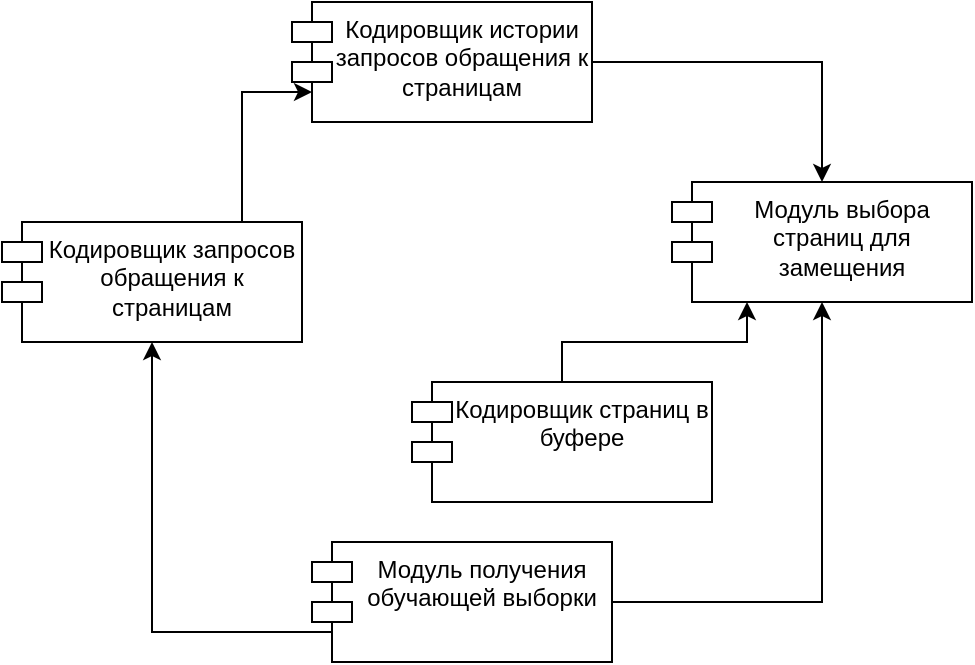 <mxfile version="25.0.1" pages="2">
  <diagram name="Page-1" id="o3U5s9jmcSvXQXQl44F6">
    <mxGraphModel dx="1674" dy="843" grid="1" gridSize="10" guides="1" tooltips="1" connect="1" arrows="1" fold="1" page="1" pageScale="1" pageWidth="850" pageHeight="1100" math="0" shadow="0">
      <root>
        <mxCell id="0" />
        <mxCell id="1" parent="0" />
        <mxCell id="dP57Eohp7e8uCXkdxZrq-12" style="edgeStyle=orthogonalEdgeStyle;rounded=0;orthogonalLoop=1;jettySize=auto;html=1;entryX=0.5;entryY=1;entryDx=0;entryDy=0;" edge="1" parent="1" source="dP57Eohp7e8uCXkdxZrq-1" target="dP57Eohp7e8uCXkdxZrq-10">
          <mxGeometry relative="1" as="geometry" />
        </mxCell>
        <mxCell id="dP57Eohp7e8uCXkdxZrq-13" style="edgeStyle=orthogonalEdgeStyle;rounded=0;orthogonalLoop=1;jettySize=auto;html=1;exitX=0;exitY=0.75;exitDx=10;exitDy=0;exitPerimeter=0;entryX=0.5;entryY=1;entryDx=0;entryDy=0;" edge="1" parent="1" source="dP57Eohp7e8uCXkdxZrq-1" target="dP57Eohp7e8uCXkdxZrq-3">
          <mxGeometry relative="1" as="geometry" />
        </mxCell>
        <mxCell id="dP57Eohp7e8uCXkdxZrq-1" value="Модуль получения обучающей выборки" style="shape=module;align=left;spacingLeft=20;align=center;verticalAlign=top;whiteSpace=wrap;html=1;" vertex="1" parent="1">
          <mxGeometry x="430" y="520" width="150" height="60" as="geometry" />
        </mxCell>
        <mxCell id="dP57Eohp7e8uCXkdxZrq-3" value="Кодировщик запросов обращения к страницам" style="shape=module;align=left;spacingLeft=20;align=center;verticalAlign=top;whiteSpace=wrap;html=1;" vertex="1" parent="1">
          <mxGeometry x="275" y="360" width="150" height="60" as="geometry" />
        </mxCell>
        <mxCell id="dP57Eohp7e8uCXkdxZrq-11" style="edgeStyle=orthogonalEdgeStyle;rounded=0;orthogonalLoop=1;jettySize=auto;html=1;exitX=1;exitY=0.5;exitDx=0;exitDy=0;entryX=0.5;entryY=0;entryDx=0;entryDy=0;" edge="1" parent="1" source="dP57Eohp7e8uCXkdxZrq-4" target="dP57Eohp7e8uCXkdxZrq-10">
          <mxGeometry relative="1" as="geometry" />
        </mxCell>
        <mxCell id="dP57Eohp7e8uCXkdxZrq-4" value="Кодировщик истории запросов обращения к страницам" style="shape=module;align=left;spacingLeft=20;align=center;verticalAlign=top;whiteSpace=wrap;html=1;" vertex="1" parent="1">
          <mxGeometry x="420" y="250" width="150" height="60" as="geometry" />
        </mxCell>
        <mxCell id="dP57Eohp7e8uCXkdxZrq-6" style="edgeStyle=orthogonalEdgeStyle;rounded=0;orthogonalLoop=1;jettySize=auto;html=1;exitX=0.5;exitY=0;exitDx=0;exitDy=0;entryX=0;entryY=0.75;entryDx=10;entryDy=0;entryPerimeter=0;" edge="1" parent="1" source="dP57Eohp7e8uCXkdxZrq-3" target="dP57Eohp7e8uCXkdxZrq-4">
          <mxGeometry relative="1" as="geometry">
            <Array as="points">
              <mxPoint x="395" y="295" />
            </Array>
          </mxGeometry>
        </mxCell>
        <mxCell id="dP57Eohp7e8uCXkdxZrq-14" style="edgeStyle=orthogonalEdgeStyle;rounded=0;orthogonalLoop=1;jettySize=auto;html=1;entryX=0.25;entryY=1;entryDx=0;entryDy=0;" edge="1" parent="1" source="dP57Eohp7e8uCXkdxZrq-7" target="dP57Eohp7e8uCXkdxZrq-10">
          <mxGeometry relative="1" as="geometry" />
        </mxCell>
        <mxCell id="dP57Eohp7e8uCXkdxZrq-7" value="Кодировщик страниц в буфере" style="shape=module;align=left;spacingLeft=20;align=center;verticalAlign=top;whiteSpace=wrap;html=1;" vertex="1" parent="1">
          <mxGeometry x="480" y="440" width="150" height="60" as="geometry" />
        </mxCell>
        <mxCell id="dP57Eohp7e8uCXkdxZrq-10" value="Модуль выбора страниц для замещения" style="shape=module;align=left;spacingLeft=20;align=center;verticalAlign=top;whiteSpace=wrap;html=1;" vertex="1" parent="1">
          <mxGeometry x="610" y="340" width="150" height="60" as="geometry" />
        </mxCell>
      </root>
    </mxGraphModel>
  </diagram>
  <diagram id="xyRllN1hTJa8Bg62Aj8W" name="Page-2">
    <mxGraphModel dx="1674" dy="843" grid="1" gridSize="10" guides="1" tooltips="1" connect="1" arrows="1" fold="1" page="1" pageScale="1" pageWidth="850" pageHeight="1100" math="0" shadow="0">
      <root>
        <mxCell id="0" />
        <mxCell id="1" parent="0" />
        <mxCell id="n98WJaf7yNSnFWOfr9eL-9" style="edgeStyle=orthogonalEdgeStyle;rounded=0;orthogonalLoop=1;jettySize=auto;html=1;exitX=1;exitY=0.5;exitDx=0;exitDy=0;entryX=0;entryY=0.5;entryDx=0;entryDy=0;" parent="1" source="n98WJaf7yNSnFWOfr9eL-1" target="n98WJaf7yNSnFWOfr9eL-3" edge="1">
          <mxGeometry relative="1" as="geometry" />
        </mxCell>
        <mxCell id="n98WJaf7yNSnFWOfr9eL-1" value="Закодировать запрос обращения к странице" style="html=1;whiteSpace=wrap;" parent="1" vertex="1">
          <mxGeometry x="110" y="160" width="150" height="60" as="geometry" />
        </mxCell>
        <mxCell id="n98WJaf7yNSnFWOfr9eL-12" style="edgeStyle=orthogonalEdgeStyle;rounded=0;orthogonalLoop=1;jettySize=auto;html=1;exitX=1;exitY=0.5;exitDx=0;exitDy=0;entryX=0;entryY=0.75;entryDx=0;entryDy=0;" parent="1" source="n98WJaf7yNSnFWOfr9eL-2" target="n98WJaf7yNSnFWOfr9eL-4" edge="1">
          <mxGeometry relative="1" as="geometry">
            <Array as="points">
              <mxPoint x="530" y="440" />
              <mxPoint x="530" y="555" />
            </Array>
          </mxGeometry>
        </mxCell>
        <mxCell id="n98WJaf7yNSnFWOfr9eL-2" value="Закодировать страницы в буфере" style="html=1;whiteSpace=wrap;" parent="1" vertex="1">
          <mxGeometry x="320" y="410" width="150" height="60" as="geometry" />
        </mxCell>
        <mxCell id="n98WJaf7yNSnFWOfr9eL-11" style="edgeStyle=orthogonalEdgeStyle;rounded=0;orthogonalLoop=1;jettySize=auto;html=1;exitX=1;exitY=0.5;exitDx=0;exitDy=0;entryX=0;entryY=0.25;entryDx=0;entryDy=0;" parent="1" source="n98WJaf7yNSnFWOfr9eL-3" target="n98WJaf7yNSnFWOfr9eL-4" edge="1">
          <mxGeometry relative="1" as="geometry">
            <Array as="points">
              <mxPoint x="560" y="290" />
              <mxPoint x="560" y="525" />
            </Array>
          </mxGeometry>
        </mxCell>
        <mxCell id="n98WJaf7yNSnFWOfr9eL-3" value="Добавить запрос в историю обращений" style="html=1;whiteSpace=wrap;" parent="1" vertex="1">
          <mxGeometry x="320" y="260" width="150" height="60" as="geometry" />
        </mxCell>
        <mxCell id="n98WJaf7yNSnFWOfr9eL-14" style="edgeStyle=orthogonalEdgeStyle;rounded=0;orthogonalLoop=1;jettySize=auto;html=1;" parent="1" source="n98WJaf7yNSnFWOfr9eL-4" edge="1">
          <mxGeometry relative="1" as="geometry">
            <mxPoint x="840" y="540" as="targetPoint" />
          </mxGeometry>
        </mxCell>
        <mxCell id="n98WJaf7yNSnFWOfr9eL-4" value="Выбрать страницу для замещения" style="html=1;whiteSpace=wrap;" parent="1" vertex="1">
          <mxGeometry x="580" y="510" width="150" height="60" as="geometry" />
        </mxCell>
        <mxCell id="n98WJaf7yNSnFWOfr9eL-5" value="" style="endArrow=classic;html=1;rounded=0;entryX=0;entryY=0.5;entryDx=0;entryDy=0;" parent="1" target="n98WJaf7yNSnFWOfr9eL-1" edge="1">
          <mxGeometry width="50" height="50" relative="1" as="geometry">
            <mxPoint x="10" y="190" as="sourcePoint" />
            <mxPoint x="450" y="410" as="targetPoint" />
          </mxGeometry>
        </mxCell>
        <mxCell id="n98WJaf7yNSnFWOfr9eL-6" value="атрибуты&amp;nbsp;&lt;div&gt;страницы&lt;/div&gt;" style="text;html=1;align=center;verticalAlign=middle;resizable=0;points=[];autosize=1;strokeColor=none;fillColor=none;" parent="1" vertex="1">
          <mxGeometry x="10" y="143" width="80" height="40" as="geometry" />
        </mxCell>
        <mxCell id="n98WJaf7yNSnFWOfr9eL-7" value="" style="endArrow=classic;html=1;rounded=0;entryX=0;entryY=0.5;entryDx=0;entryDy=0;" parent="1" target="n98WJaf7yNSnFWOfr9eL-2" edge="1">
          <mxGeometry width="50" height="50" relative="1" as="geometry">
            <mxPoint x="20" y="440" as="sourcePoint" />
            <mxPoint x="450" y="410" as="targetPoint" />
          </mxGeometry>
        </mxCell>
        <mxCell id="n98WJaf7yNSnFWOfr9eL-8" value="Атрибуты страниц&lt;div&gt;в буфере&lt;/div&gt;" style="text;html=1;align=center;verticalAlign=middle;resizable=0;points=[];autosize=1;strokeColor=none;fillColor=none;" parent="1" vertex="1">
          <mxGeometry x="10" y="400" width="130" height="40" as="geometry" />
        </mxCell>
        <mxCell id="n98WJaf7yNSnFWOfr9eL-10" value="Закодированный&lt;div&gt;запрос обращения&lt;/div&gt;" style="text;html=1;align=center;verticalAlign=middle;resizable=0;points=[];autosize=1;strokeColor=none;fillColor=none;" parent="1" vertex="1">
          <mxGeometry x="270" y="143" width="130" height="40" as="geometry" />
        </mxCell>
        <mxCell id="n98WJaf7yNSnFWOfr9eL-13" value="История обращений&lt;div&gt;к страницам&lt;/div&gt;" style="text;html=1;align=center;verticalAlign=middle;resizable=0;points=[];autosize=1;strokeColor=none;fillColor=none;" parent="1" vertex="1">
          <mxGeometry x="470" y="250" width="140" height="40" as="geometry" />
        </mxCell>
        <mxCell id="n98WJaf7yNSnFWOfr9eL-15" value="Индекс страницы&lt;div&gt;для замещения&lt;/div&gt;" style="text;html=1;align=center;verticalAlign=middle;resizable=0;points=[];autosize=1;strokeColor=none;fillColor=none;" parent="1" vertex="1">
          <mxGeometry x="730" y="500" width="120" height="40" as="geometry" />
        </mxCell>
        <mxCell id="n98WJaf7yNSnFWOfr9eL-16" value="Закодированные&lt;div&gt;страницы в&amp;nbsp;&lt;/div&gt;&lt;div&gt;буфере&lt;/div&gt;" style="text;html=1;align=center;verticalAlign=middle;resizable=0;points=[];autosize=1;strokeColor=none;fillColor=none;" parent="1" vertex="1">
          <mxGeometry x="440" y="370" width="120" height="60" as="geometry" />
        </mxCell>
        <mxCell id="n98WJaf7yNSnFWOfr9eL-17" value="А1" style="text;html=1;align=center;verticalAlign=middle;resizable=0;points=[];autosize=1;strokeColor=none;fillColor=none;" parent="1" vertex="1">
          <mxGeometry x="230" y="200" width="40" height="30" as="geometry" />
        </mxCell>
        <mxCell id="n98WJaf7yNSnFWOfr9eL-18" value="А2" style="text;html=1;align=center;verticalAlign=middle;resizable=0;points=[];autosize=1;strokeColor=none;fillColor=none;" parent="1" vertex="1">
          <mxGeometry x="440" y="300" width="40" height="30" as="geometry" />
        </mxCell>
        <mxCell id="n98WJaf7yNSnFWOfr9eL-19" value="А3" style="text;html=1;align=center;verticalAlign=middle;resizable=0;points=[];autosize=1;strokeColor=none;fillColor=none;" parent="1" vertex="1">
          <mxGeometry x="440" y="450" width="40" height="30" as="geometry" />
        </mxCell>
        <mxCell id="n98WJaf7yNSnFWOfr9eL-20" value="А4" style="text;html=1;align=center;verticalAlign=middle;resizable=0;points=[];autosize=1;strokeColor=none;fillColor=none;" parent="1" vertex="1">
          <mxGeometry x="700" y="550" width="40" height="30" as="geometry" />
        </mxCell>
        <mxCell id="n98WJaf7yNSnFWOfr9eL-21" value="" style="endArrow=classic;html=1;rounded=0;entryX=0.5;entryY=1;entryDx=0;entryDy=0;" parent="1" target="n98WJaf7yNSnFWOfr9eL-1" edge="1">
          <mxGeometry width="50" height="50" relative="1" as="geometry">
            <mxPoint x="185" y="290" as="sourcePoint" />
            <mxPoint x="450" y="410" as="targetPoint" />
          </mxGeometry>
        </mxCell>
        <mxCell id="n98WJaf7yNSnFWOfr9eL-22" value="Веса нейронной&lt;div&gt;сети&lt;/div&gt;" style="text;html=1;align=center;verticalAlign=middle;resizable=0;points=[];autosize=1;strokeColor=none;fillColor=none;" parent="1" vertex="1">
          <mxGeometry x="75" y="233" width="110" height="40" as="geometry" />
        </mxCell>
        <mxCell id="n98WJaf7yNSnFWOfr9eL-23" value="" style="endArrow=classic;html=1;rounded=0;entryX=0.5;entryY=1;entryDx=0;entryDy=0;" parent="1" target="n98WJaf7yNSnFWOfr9eL-3" edge="1">
          <mxGeometry width="50" height="50" relative="1" as="geometry">
            <mxPoint x="395" y="380" as="sourcePoint" />
            <mxPoint x="450" y="410" as="targetPoint" />
          </mxGeometry>
        </mxCell>
        <mxCell id="n98WJaf7yNSnFWOfr9eL-24" value="Веса нейронной&lt;div&gt;сети&lt;/div&gt;" style="text;html=1;align=center;verticalAlign=middle;resizable=0;points=[];autosize=1;strokeColor=none;fillColor=none;" parent="1" vertex="1">
          <mxGeometry x="290" y="330" width="110" height="40" as="geometry" />
        </mxCell>
        <mxCell id="n98WJaf7yNSnFWOfr9eL-25" value="" style="endArrow=classic;html=1;rounded=0;entryX=0.5;entryY=1;entryDx=0;entryDy=0;" parent="1" target="n98WJaf7yNSnFWOfr9eL-2" edge="1">
          <mxGeometry width="50" height="50" relative="1" as="geometry">
            <mxPoint x="395" y="550" as="sourcePoint" />
            <mxPoint x="450" y="410" as="targetPoint" />
          </mxGeometry>
        </mxCell>
        <mxCell id="n98WJaf7yNSnFWOfr9eL-26" value="Веса нейронной&lt;div&gt;сети&lt;/div&gt;" style="text;html=1;align=center;verticalAlign=middle;resizable=0;points=[];autosize=1;strokeColor=none;fillColor=none;" parent="1" vertex="1">
          <mxGeometry x="290" y="500" width="110" height="40" as="geometry" />
        </mxCell>
        <mxCell id="n98WJaf7yNSnFWOfr9eL-27" value="" style="endArrow=classic;html=1;rounded=0;entryX=0.5;entryY=1;entryDx=0;entryDy=0;" parent="1" target="n98WJaf7yNSnFWOfr9eL-4" edge="1">
          <mxGeometry width="50" height="50" relative="1" as="geometry">
            <mxPoint x="655" y="630" as="sourcePoint" />
            <mxPoint x="450" y="410" as="targetPoint" />
          </mxGeometry>
        </mxCell>
        <mxCell id="n98WJaf7yNSnFWOfr9eL-28" value="Веса нейронной&lt;div&gt;сети&lt;/div&gt;" style="text;html=1;align=center;verticalAlign=middle;resizable=0;points=[];autosize=1;strokeColor=none;fillColor=none;" parent="1" vertex="1">
          <mxGeometry x="550" y="590" width="110" height="40" as="geometry" />
        </mxCell>
      </root>
    </mxGraphModel>
  </diagram>
</mxfile>
